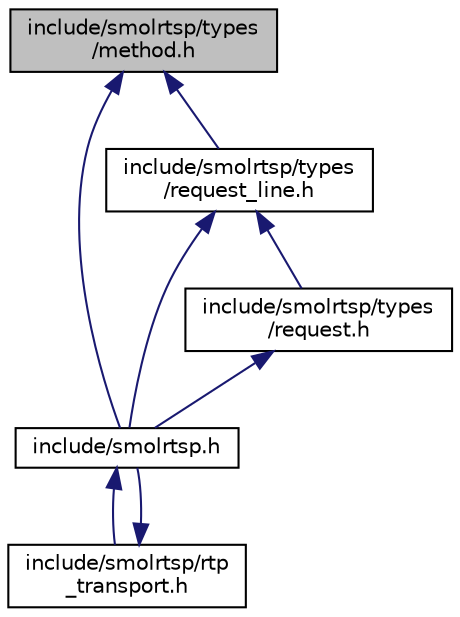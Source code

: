 digraph "include/smolrtsp/types/method.h"
{
 // LATEX_PDF_SIZE
  edge [fontname="Helvetica",fontsize="10",labelfontname="Helvetica",labelfontsize="10"];
  node [fontname="Helvetica",fontsize="10",shape=record];
  Node1 [label="include/smolrtsp/types\l/method.h",height=0.2,width=0.4,color="black", fillcolor="grey75", style="filled", fontcolor="black",tooltip=" "];
  Node1 -> Node2 [dir="back",color="midnightblue",fontsize="10",style="solid",fontname="Helvetica"];
  Node2 [label="include/smolrtsp.h",height=0.2,width=0.4,color="black", fillcolor="white", style="filled",URL="$smolrtsp_8h.html",tooltip=" "];
  Node2 -> Node3 [dir="back",color="midnightblue",fontsize="10",style="solid",fontname="Helvetica"];
  Node3 [label="include/smolrtsp/rtp\l_transport.h",height=0.2,width=0.4,color="black", fillcolor="white", style="filled",URL="$rtp__transport_8h.html",tooltip=" "];
  Node3 -> Node2 [dir="back",color="midnightblue",fontsize="10",style="solid",fontname="Helvetica"];
  Node1 -> Node4 [dir="back",color="midnightblue",fontsize="10",style="solid",fontname="Helvetica"];
  Node4 [label="include/smolrtsp/types\l/request_line.h",height=0.2,width=0.4,color="black", fillcolor="white", style="filled",URL="$request__line_8h.html",tooltip=" "];
  Node4 -> Node2 [dir="back",color="midnightblue",fontsize="10",style="solid",fontname="Helvetica"];
  Node4 -> Node5 [dir="back",color="midnightblue",fontsize="10",style="solid",fontname="Helvetica"];
  Node5 [label="include/smolrtsp/types\l/request.h",height=0.2,width=0.4,color="black", fillcolor="white", style="filled",URL="$request_8h.html",tooltip=" "];
  Node5 -> Node2 [dir="back",color="midnightblue",fontsize="10",style="solid",fontname="Helvetica"];
}
